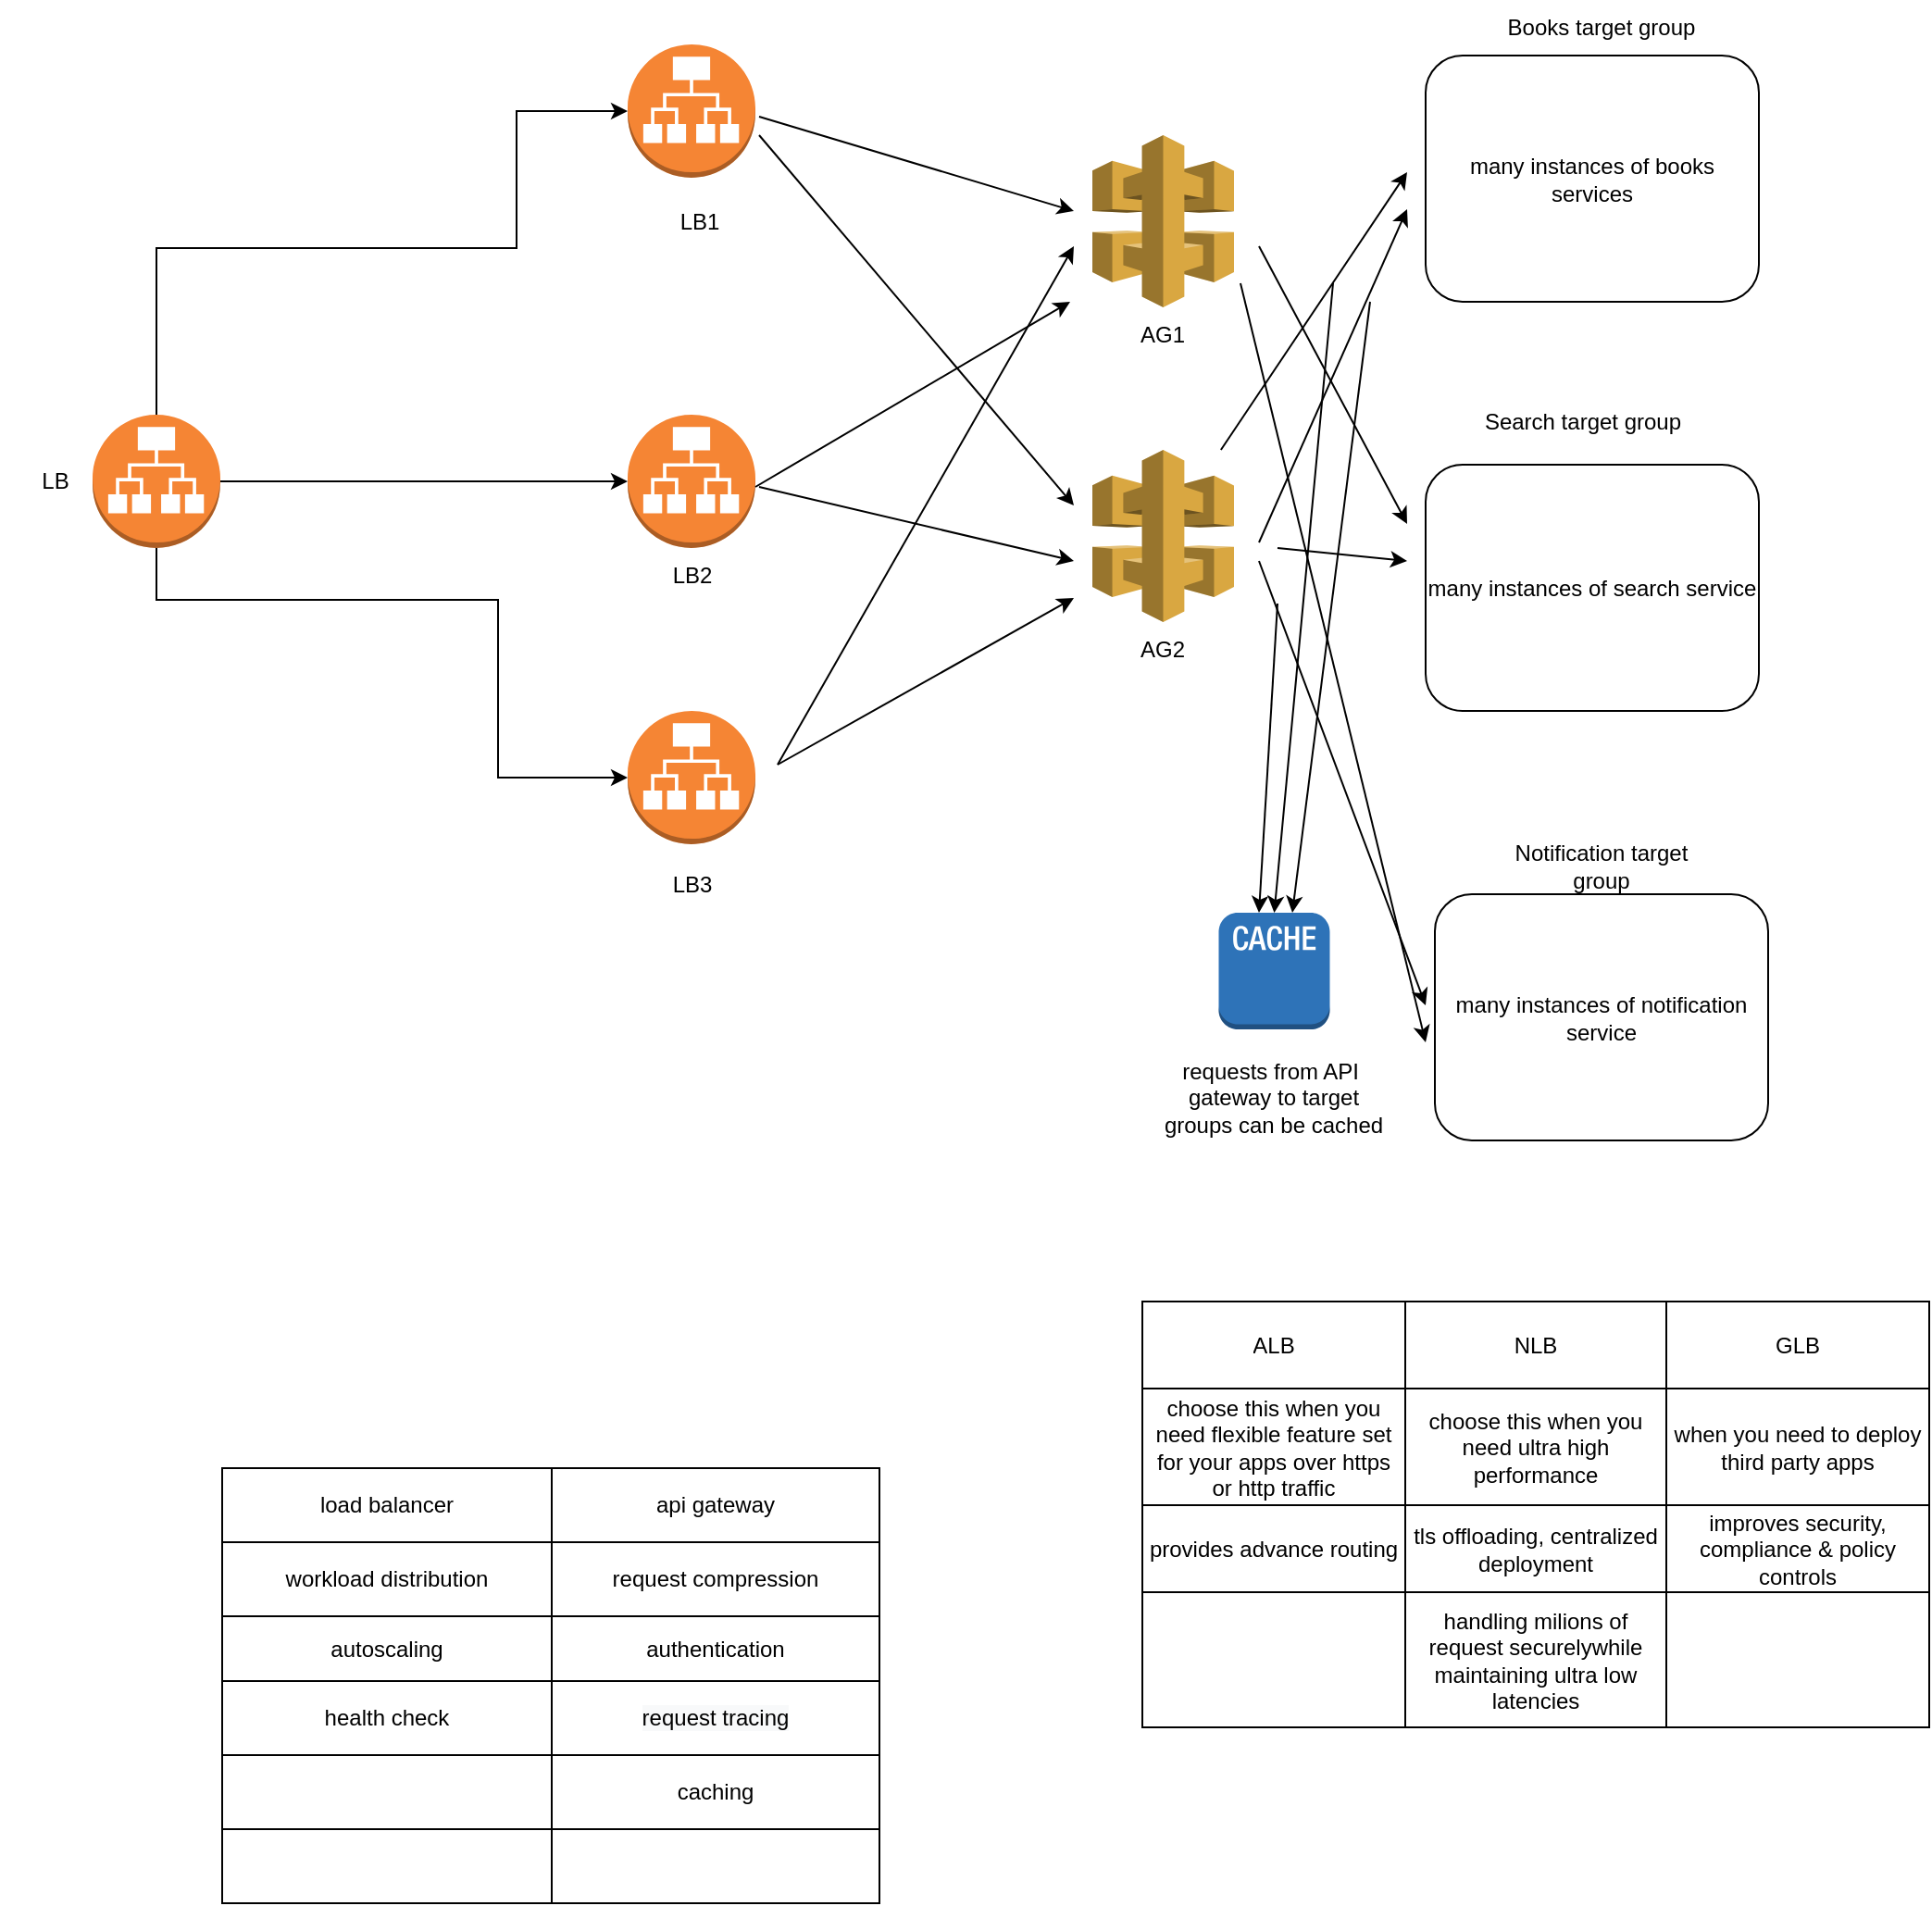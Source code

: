 <mxfile version="16.1.0" type="github">
  <diagram id="XK0DizSCA6YsQcVCpcm6" name="Page-1">
    <mxGraphModel dx="1426" dy="794" grid="1" gridSize="10" guides="1" tooltips="1" connect="1" arrows="1" fold="1" page="1" pageScale="1" pageWidth="2339" pageHeight="3300" math="0" shadow="0">
      <root>
        <mxCell id="0" />
        <mxCell id="1" parent="0" />
        <mxCell id="zOFz-2ntxae35o9HX5i_-1" value="" style="shape=table;startSize=0;container=1;collapsible=0;childLayout=tableLayout;" parent="1" vertex="1">
          <mxGeometry x="460" y="1030" width="355" height="235" as="geometry" />
        </mxCell>
        <mxCell id="zOFz-2ntxae35o9HX5i_-2" value="" style="shape=partialRectangle;collapsible=0;dropTarget=0;fillColor=none;top=0;left=0;bottom=0;right=0;points=[[0,0.5],[1,0.5]];portConstraint=eastwest;" parent="zOFz-2ntxae35o9HX5i_-1" vertex="1">
          <mxGeometry width="355" height="40" as="geometry" />
        </mxCell>
        <mxCell id="zOFz-2ntxae35o9HX5i_-3" value="load balancer" style="shape=partialRectangle;html=1;whiteSpace=wrap;connectable=0;overflow=hidden;fillColor=none;top=0;left=0;bottom=0;right=0;pointerEvents=1;" parent="zOFz-2ntxae35o9HX5i_-2" vertex="1">
          <mxGeometry width="178" height="40" as="geometry">
            <mxRectangle width="178" height="40" as="alternateBounds" />
          </mxGeometry>
        </mxCell>
        <mxCell id="zOFz-2ntxae35o9HX5i_-4" value="api gateway" style="shape=partialRectangle;html=1;whiteSpace=wrap;connectable=0;overflow=hidden;fillColor=none;top=0;left=0;bottom=0;right=0;pointerEvents=1;" parent="zOFz-2ntxae35o9HX5i_-2" vertex="1">
          <mxGeometry x="178" width="177" height="40" as="geometry">
            <mxRectangle width="177" height="40" as="alternateBounds" />
          </mxGeometry>
        </mxCell>
        <mxCell id="zOFz-2ntxae35o9HX5i_-5" value="" style="shape=partialRectangle;collapsible=0;dropTarget=0;fillColor=none;top=0;left=0;bottom=0;right=0;points=[[0,0.5],[1,0.5]];portConstraint=eastwest;" parent="zOFz-2ntxae35o9HX5i_-1" vertex="1">
          <mxGeometry y="40" width="355" height="40" as="geometry" />
        </mxCell>
        <mxCell id="zOFz-2ntxae35o9HX5i_-6" value="workload distribution" style="shape=partialRectangle;html=1;whiteSpace=wrap;connectable=0;overflow=hidden;fillColor=none;top=0;left=0;bottom=0;right=0;pointerEvents=1;" parent="zOFz-2ntxae35o9HX5i_-5" vertex="1">
          <mxGeometry width="178" height="40" as="geometry">
            <mxRectangle width="178" height="40" as="alternateBounds" />
          </mxGeometry>
        </mxCell>
        <mxCell id="zOFz-2ntxae35o9HX5i_-7" value="request compression" style="shape=partialRectangle;html=1;whiteSpace=wrap;connectable=0;overflow=hidden;fillColor=none;top=0;left=0;bottom=0;right=0;pointerEvents=1;" parent="zOFz-2ntxae35o9HX5i_-5" vertex="1">
          <mxGeometry x="178" width="177" height="40" as="geometry">
            <mxRectangle width="177" height="40" as="alternateBounds" />
          </mxGeometry>
        </mxCell>
        <mxCell id="zOFz-2ntxae35o9HX5i_-8" value="" style="shape=partialRectangle;collapsible=0;dropTarget=0;fillColor=none;top=0;left=0;bottom=0;right=0;points=[[0,0.5],[1,0.5]];portConstraint=eastwest;" parent="zOFz-2ntxae35o9HX5i_-1" vertex="1">
          <mxGeometry y="80" width="355" height="35" as="geometry" />
        </mxCell>
        <mxCell id="zOFz-2ntxae35o9HX5i_-9" value="autoscaling" style="shape=partialRectangle;html=1;whiteSpace=wrap;connectable=0;overflow=hidden;fillColor=none;top=0;left=0;bottom=0;right=0;pointerEvents=1;" parent="zOFz-2ntxae35o9HX5i_-8" vertex="1">
          <mxGeometry width="178" height="35" as="geometry">
            <mxRectangle width="178" height="35" as="alternateBounds" />
          </mxGeometry>
        </mxCell>
        <mxCell id="zOFz-2ntxae35o9HX5i_-10" value="authentication" style="shape=partialRectangle;html=1;whiteSpace=wrap;connectable=0;overflow=hidden;fillColor=none;top=0;left=0;bottom=0;right=0;pointerEvents=1;" parent="zOFz-2ntxae35o9HX5i_-8" vertex="1">
          <mxGeometry x="178" width="177" height="35" as="geometry">
            <mxRectangle width="177" height="35" as="alternateBounds" />
          </mxGeometry>
        </mxCell>
        <mxCell id="zOFz-2ntxae35o9HX5i_-11" style="shape=partialRectangle;collapsible=0;dropTarget=0;fillColor=none;top=0;left=0;bottom=0;right=0;points=[[0,0.5],[1,0.5]];portConstraint=eastwest;" parent="zOFz-2ntxae35o9HX5i_-1" vertex="1">
          <mxGeometry y="115" width="355" height="40" as="geometry" />
        </mxCell>
        <mxCell id="zOFz-2ntxae35o9HX5i_-12" value="health check" style="shape=partialRectangle;html=1;whiteSpace=wrap;connectable=0;overflow=hidden;fillColor=none;top=0;left=0;bottom=0;right=0;pointerEvents=1;" parent="zOFz-2ntxae35o9HX5i_-11" vertex="1">
          <mxGeometry width="178" height="40" as="geometry">
            <mxRectangle width="178" height="40" as="alternateBounds" />
          </mxGeometry>
        </mxCell>
        <mxCell id="zOFz-2ntxae35o9HX5i_-13" value="&lt;meta charset=&quot;utf-8&quot;&gt;&lt;span style=&quot;color: rgb(0, 0, 0); font-family: helvetica; font-size: 12px; font-style: normal; font-weight: 400; letter-spacing: normal; text-align: center; text-indent: 0px; text-transform: none; word-spacing: 0px; background-color: rgb(248, 249, 250); display: inline; float: none;&quot;&gt;request tracing&lt;/span&gt;" style="shape=partialRectangle;html=1;whiteSpace=wrap;connectable=0;overflow=hidden;fillColor=none;top=0;left=0;bottom=0;right=0;pointerEvents=1;" parent="zOFz-2ntxae35o9HX5i_-11" vertex="1">
          <mxGeometry x="178" width="177" height="40" as="geometry">
            <mxRectangle width="177" height="40" as="alternateBounds" />
          </mxGeometry>
        </mxCell>
        <mxCell id="zOFz-2ntxae35o9HX5i_-14" style="shape=partialRectangle;collapsible=0;dropTarget=0;fillColor=none;top=0;left=0;bottom=0;right=0;points=[[0,0.5],[1,0.5]];portConstraint=eastwest;" parent="zOFz-2ntxae35o9HX5i_-1" vertex="1">
          <mxGeometry y="155" width="355" height="40" as="geometry" />
        </mxCell>
        <mxCell id="zOFz-2ntxae35o9HX5i_-15" style="shape=partialRectangle;html=1;whiteSpace=wrap;connectable=0;overflow=hidden;fillColor=none;top=0;left=0;bottom=0;right=0;pointerEvents=1;" parent="zOFz-2ntxae35o9HX5i_-14" vertex="1">
          <mxGeometry width="178" height="40" as="geometry">
            <mxRectangle width="178" height="40" as="alternateBounds" />
          </mxGeometry>
        </mxCell>
        <mxCell id="zOFz-2ntxae35o9HX5i_-16" value="caching" style="shape=partialRectangle;html=1;whiteSpace=wrap;connectable=0;overflow=hidden;fillColor=none;top=0;left=0;bottom=0;right=0;pointerEvents=1;" parent="zOFz-2ntxae35o9HX5i_-14" vertex="1">
          <mxGeometry x="178" width="177" height="40" as="geometry">
            <mxRectangle width="177" height="40" as="alternateBounds" />
          </mxGeometry>
        </mxCell>
        <mxCell id="zOFz-2ntxae35o9HX5i_-17" style="shape=partialRectangle;collapsible=0;dropTarget=0;fillColor=none;top=0;left=0;bottom=0;right=0;points=[[0,0.5],[1,0.5]];portConstraint=eastwest;" parent="zOFz-2ntxae35o9HX5i_-1" vertex="1">
          <mxGeometry y="195" width="355" height="40" as="geometry" />
        </mxCell>
        <mxCell id="zOFz-2ntxae35o9HX5i_-18" style="shape=partialRectangle;html=1;whiteSpace=wrap;connectable=0;overflow=hidden;fillColor=none;top=0;left=0;bottom=0;right=0;pointerEvents=1;" parent="zOFz-2ntxae35o9HX5i_-17" vertex="1">
          <mxGeometry width="178" height="40" as="geometry">
            <mxRectangle width="178" height="40" as="alternateBounds" />
          </mxGeometry>
        </mxCell>
        <mxCell id="zOFz-2ntxae35o9HX5i_-19" style="shape=partialRectangle;html=1;whiteSpace=wrap;connectable=0;overflow=hidden;fillColor=none;top=0;left=0;bottom=0;right=0;pointerEvents=1;" parent="zOFz-2ntxae35o9HX5i_-17" vertex="1">
          <mxGeometry x="178" width="177" height="40" as="geometry">
            <mxRectangle width="177" height="40" as="alternateBounds" />
          </mxGeometry>
        </mxCell>
        <mxCell id="zOFz-2ntxae35o9HX5i_-20" value="" style="shape=table;startSize=0;container=1;collapsible=0;childLayout=tableLayout;" parent="1" vertex="1">
          <mxGeometry x="957" y="940" width="425" height="230" as="geometry" />
        </mxCell>
        <mxCell id="zOFz-2ntxae35o9HX5i_-21" value="" style="shape=partialRectangle;collapsible=0;dropTarget=0;fillColor=none;top=0;left=0;bottom=0;right=0;points=[[0,0.5],[1,0.5]];portConstraint=eastwest;" parent="zOFz-2ntxae35o9HX5i_-20" vertex="1">
          <mxGeometry width="425" height="47" as="geometry" />
        </mxCell>
        <mxCell id="zOFz-2ntxae35o9HX5i_-22" value="ALB" style="shape=partialRectangle;html=1;whiteSpace=wrap;connectable=0;overflow=hidden;fillColor=none;top=0;left=0;bottom=0;right=0;pointerEvents=1;" parent="zOFz-2ntxae35o9HX5i_-21" vertex="1">
          <mxGeometry width="142" height="47" as="geometry">
            <mxRectangle width="142" height="47" as="alternateBounds" />
          </mxGeometry>
        </mxCell>
        <mxCell id="zOFz-2ntxae35o9HX5i_-23" value="NLB" style="shape=partialRectangle;html=1;whiteSpace=wrap;connectable=0;overflow=hidden;fillColor=none;top=0;left=0;bottom=0;right=0;pointerEvents=1;" parent="zOFz-2ntxae35o9HX5i_-21" vertex="1">
          <mxGeometry x="142" width="141" height="47" as="geometry">
            <mxRectangle width="141" height="47" as="alternateBounds" />
          </mxGeometry>
        </mxCell>
        <mxCell id="zOFz-2ntxae35o9HX5i_-24" value="GLB" style="shape=partialRectangle;html=1;whiteSpace=wrap;connectable=0;overflow=hidden;fillColor=none;top=0;left=0;bottom=0;right=0;pointerEvents=1;" parent="zOFz-2ntxae35o9HX5i_-21" vertex="1">
          <mxGeometry x="283" width="142" height="47" as="geometry">
            <mxRectangle width="142" height="47" as="alternateBounds" />
          </mxGeometry>
        </mxCell>
        <mxCell id="zOFz-2ntxae35o9HX5i_-25" value="" style="shape=partialRectangle;collapsible=0;dropTarget=0;fillColor=none;top=0;left=0;bottom=0;right=0;points=[[0,0.5],[1,0.5]];portConstraint=eastwest;" parent="zOFz-2ntxae35o9HX5i_-20" vertex="1">
          <mxGeometry y="47" width="425" height="63" as="geometry" />
        </mxCell>
        <mxCell id="zOFz-2ntxae35o9HX5i_-26" value="choose this when you need flexible feature set for your apps over https or http traffic" style="shape=partialRectangle;html=1;whiteSpace=wrap;connectable=0;overflow=hidden;fillColor=none;top=0;left=0;bottom=0;right=0;pointerEvents=1;" parent="zOFz-2ntxae35o9HX5i_-25" vertex="1">
          <mxGeometry width="142" height="63" as="geometry">
            <mxRectangle width="142" height="63" as="alternateBounds" />
          </mxGeometry>
        </mxCell>
        <mxCell id="zOFz-2ntxae35o9HX5i_-27" value="choose this when you need ultra high performance" style="shape=partialRectangle;html=1;whiteSpace=wrap;connectable=0;overflow=hidden;fillColor=none;top=0;left=0;bottom=0;right=0;pointerEvents=1;" parent="zOFz-2ntxae35o9HX5i_-25" vertex="1">
          <mxGeometry x="142" width="141" height="63" as="geometry">
            <mxRectangle width="141" height="63" as="alternateBounds" />
          </mxGeometry>
        </mxCell>
        <mxCell id="zOFz-2ntxae35o9HX5i_-28" value="when you need to deploy third party apps" style="shape=partialRectangle;html=1;whiteSpace=wrap;connectable=0;overflow=hidden;fillColor=none;top=0;left=0;bottom=0;right=0;pointerEvents=1;" parent="zOFz-2ntxae35o9HX5i_-25" vertex="1">
          <mxGeometry x="283" width="142" height="63" as="geometry">
            <mxRectangle width="142" height="63" as="alternateBounds" />
          </mxGeometry>
        </mxCell>
        <mxCell id="zOFz-2ntxae35o9HX5i_-29" value="" style="shape=partialRectangle;collapsible=0;dropTarget=0;fillColor=none;top=0;left=0;bottom=0;right=0;points=[[0,0.5],[1,0.5]];portConstraint=eastwest;" parent="zOFz-2ntxae35o9HX5i_-20" vertex="1">
          <mxGeometry y="110" width="425" height="47" as="geometry" />
        </mxCell>
        <mxCell id="zOFz-2ntxae35o9HX5i_-30" value="provides advance routing" style="shape=partialRectangle;html=1;whiteSpace=wrap;connectable=0;overflow=hidden;fillColor=none;top=0;left=0;bottom=0;right=0;pointerEvents=1;" parent="zOFz-2ntxae35o9HX5i_-29" vertex="1">
          <mxGeometry width="142" height="47" as="geometry">
            <mxRectangle width="142" height="47" as="alternateBounds" />
          </mxGeometry>
        </mxCell>
        <mxCell id="zOFz-2ntxae35o9HX5i_-31" value="tls offloading, centralized deployment" style="shape=partialRectangle;html=1;whiteSpace=wrap;connectable=0;overflow=hidden;fillColor=none;top=0;left=0;bottom=0;right=0;pointerEvents=1;" parent="zOFz-2ntxae35o9HX5i_-29" vertex="1">
          <mxGeometry x="142" width="141" height="47" as="geometry">
            <mxRectangle width="141" height="47" as="alternateBounds" />
          </mxGeometry>
        </mxCell>
        <mxCell id="zOFz-2ntxae35o9HX5i_-32" value="improves security, compliance &amp;amp; policy controls" style="shape=partialRectangle;html=1;whiteSpace=wrap;connectable=0;overflow=hidden;fillColor=none;top=0;left=0;bottom=0;right=0;pointerEvents=1;" parent="zOFz-2ntxae35o9HX5i_-29" vertex="1">
          <mxGeometry x="283" width="142" height="47" as="geometry">
            <mxRectangle width="142" height="47" as="alternateBounds" />
          </mxGeometry>
        </mxCell>
        <mxCell id="zOFz-2ntxae35o9HX5i_-33" style="shape=partialRectangle;collapsible=0;dropTarget=0;fillColor=none;top=0;left=0;bottom=0;right=0;points=[[0,0.5],[1,0.5]];portConstraint=eastwest;" parent="zOFz-2ntxae35o9HX5i_-20" vertex="1">
          <mxGeometry y="157" width="425" height="73" as="geometry" />
        </mxCell>
        <mxCell id="zOFz-2ntxae35o9HX5i_-34" style="shape=partialRectangle;html=1;whiteSpace=wrap;connectable=0;overflow=hidden;fillColor=none;top=0;left=0;bottom=0;right=0;pointerEvents=1;" parent="zOFz-2ntxae35o9HX5i_-33" vertex="1">
          <mxGeometry width="142" height="73" as="geometry">
            <mxRectangle width="142" height="73" as="alternateBounds" />
          </mxGeometry>
        </mxCell>
        <mxCell id="zOFz-2ntxae35o9HX5i_-35" value="handling milions of request securelywhile maintaining ultra low latencies" style="shape=partialRectangle;html=1;whiteSpace=wrap;connectable=0;overflow=hidden;fillColor=none;top=0;left=0;bottom=0;right=0;pointerEvents=1;" parent="zOFz-2ntxae35o9HX5i_-33" vertex="1">
          <mxGeometry x="142" width="141" height="73" as="geometry">
            <mxRectangle width="141" height="73" as="alternateBounds" />
          </mxGeometry>
        </mxCell>
        <mxCell id="zOFz-2ntxae35o9HX5i_-36" style="shape=partialRectangle;html=1;whiteSpace=wrap;connectable=0;overflow=hidden;fillColor=none;top=0;left=0;bottom=0;right=0;pointerEvents=1;" parent="zOFz-2ntxae35o9HX5i_-33" vertex="1">
          <mxGeometry x="283" width="142" height="73" as="geometry">
            <mxRectangle width="142" height="73" as="alternateBounds" />
          </mxGeometry>
        </mxCell>
        <mxCell id="zOFz-2ntxae35o9HX5i_-40" style="edgeStyle=orthogonalEdgeStyle;rounded=0;orthogonalLoop=1;jettySize=auto;html=1;entryX=0;entryY=0.5;entryDx=0;entryDy=0;entryPerimeter=0;" parent="1" source="zOFz-2ntxae35o9HX5i_-37" target="zOFz-2ntxae35o9HX5i_-38" edge="1">
          <mxGeometry relative="1" as="geometry">
            <Array as="points">
              <mxPoint x="619" y="371" />
              <mxPoint x="619" y="297" />
            </Array>
          </mxGeometry>
        </mxCell>
        <mxCell id="zOFz-2ntxae35o9HX5i_-37" value="" style="outlineConnect=0;dashed=0;verticalLabelPosition=bottom;verticalAlign=top;align=center;html=1;shape=mxgraph.aws3.application_load_balancer;fillColor=#F58534;gradientColor=none;" parent="1" vertex="1">
          <mxGeometry x="390" y="461" width="69" height="72" as="geometry" />
        </mxCell>
        <mxCell id="zOFz-2ntxae35o9HX5i_-38" value="" style="outlineConnect=0;dashed=0;verticalLabelPosition=bottom;verticalAlign=top;align=center;html=1;shape=mxgraph.aws3.application_load_balancer;fillColor=#F58534;gradientColor=none;" parent="1" vertex="1">
          <mxGeometry x="679" y="261" width="69" height="72" as="geometry" />
        </mxCell>
        <mxCell id="zOFz-2ntxae35o9HX5i_-39" value="" style="outlineConnect=0;dashed=0;verticalLabelPosition=bottom;verticalAlign=top;align=center;html=1;shape=mxgraph.aws3.application_load_balancer;fillColor=#F58534;gradientColor=none;" parent="1" vertex="1">
          <mxGeometry x="679" y="461" width="69" height="72" as="geometry" />
        </mxCell>
        <mxCell id="zOFz-2ntxae35o9HX5i_-41" style="edgeStyle=orthogonalEdgeStyle;rounded=0;orthogonalLoop=1;jettySize=auto;html=1;entryX=0;entryY=0.5;entryDx=0;entryDy=0;entryPerimeter=0;" parent="1" source="zOFz-2ntxae35o9HX5i_-37" target="zOFz-2ntxae35o9HX5i_-39" edge="1">
          <mxGeometry relative="1" as="geometry">
            <mxPoint x="568" y="397" as="sourcePoint" />
            <mxPoint x="689" y="307" as="targetPoint" />
          </mxGeometry>
        </mxCell>
        <mxCell id="zOFz-2ntxae35o9HX5i_-42" value="" style="outlineConnect=0;dashed=0;verticalLabelPosition=bottom;verticalAlign=top;align=center;html=1;shape=mxgraph.aws3.api_gateway;fillColor=#D9A741;gradientColor=none;" parent="1" vertex="1">
          <mxGeometry x="930" y="310" width="76.5" height="93" as="geometry" />
        </mxCell>
        <mxCell id="zOFz-2ntxae35o9HX5i_-43" value="" style="outlineConnect=0;dashed=0;verticalLabelPosition=bottom;verticalAlign=top;align=center;html=1;shape=mxgraph.aws3.api_gateway;fillColor=#D9A741;gradientColor=none;" parent="1" vertex="1">
          <mxGeometry x="930" y="480" width="76.5" height="93" as="geometry" />
        </mxCell>
        <mxCell id="zOFz-2ntxae35o9HX5i_-44" value="" style="outlineConnect=0;dashed=0;verticalLabelPosition=bottom;verticalAlign=top;align=center;html=1;shape=mxgraph.aws3.application_load_balancer;fillColor=#F58534;gradientColor=none;" parent="1" vertex="1">
          <mxGeometry x="679" y="621" width="69" height="72" as="geometry" />
        </mxCell>
        <mxCell id="zOFz-2ntxae35o9HX5i_-45" style="edgeStyle=orthogonalEdgeStyle;rounded=0;orthogonalLoop=1;jettySize=auto;html=1;entryX=0;entryY=0.5;entryDx=0;entryDy=0;entryPerimeter=0;" parent="1" source="zOFz-2ntxae35o9HX5i_-37" target="zOFz-2ntxae35o9HX5i_-44" edge="1">
          <mxGeometry relative="1" as="geometry">
            <mxPoint x="559" y="397" as="sourcePoint" />
            <mxPoint x="619" y="641" as="targetPoint" />
            <Array as="points">
              <mxPoint x="425" y="561" />
              <mxPoint x="609" y="561" />
              <mxPoint x="609" y="657" />
            </Array>
          </mxGeometry>
        </mxCell>
        <mxCell id="zOFz-2ntxae35o9HX5i_-46" value="" style="endArrow=classic;html=1;rounded=0;" parent="1" edge="1">
          <mxGeometry width="50" height="50" relative="1" as="geometry">
            <mxPoint x="760" y="650" as="sourcePoint" />
            <mxPoint x="920" y="560" as="targetPoint" />
          </mxGeometry>
        </mxCell>
        <mxCell id="zOFz-2ntxae35o9HX5i_-47" value="" style="endArrow=classic;html=1;rounded=0;" parent="1" edge="1">
          <mxGeometry width="50" height="50" relative="1" as="geometry">
            <mxPoint x="760" y="650" as="sourcePoint" />
            <mxPoint x="920" y="370" as="targetPoint" />
          </mxGeometry>
        </mxCell>
        <mxCell id="zOFz-2ntxae35o9HX5i_-48" value="" style="endArrow=classic;html=1;rounded=0;" parent="1" edge="1">
          <mxGeometry width="50" height="50" relative="1" as="geometry">
            <mxPoint x="748" y="500" as="sourcePoint" />
            <mxPoint x="918" y="400" as="targetPoint" />
          </mxGeometry>
        </mxCell>
        <mxCell id="zOFz-2ntxae35o9HX5i_-49" value="" style="endArrow=classic;html=1;rounded=0;" parent="1" edge="1">
          <mxGeometry width="50" height="50" relative="1" as="geometry">
            <mxPoint x="750" y="300" as="sourcePoint" />
            <mxPoint x="920" y="351" as="targetPoint" />
          </mxGeometry>
        </mxCell>
        <mxCell id="zOFz-2ntxae35o9HX5i_-50" value="" style="endArrow=classic;html=1;rounded=0;" parent="1" edge="1">
          <mxGeometry width="50" height="50" relative="1" as="geometry">
            <mxPoint x="750" y="500" as="sourcePoint" />
            <mxPoint x="920" y="540" as="targetPoint" />
          </mxGeometry>
        </mxCell>
        <mxCell id="zOFz-2ntxae35o9HX5i_-51" value="" style="endArrow=classic;html=1;rounded=0;" parent="1" edge="1">
          <mxGeometry width="50" height="50" relative="1" as="geometry">
            <mxPoint x="750" y="310" as="sourcePoint" />
            <mxPoint x="920" y="510" as="targetPoint" />
          </mxGeometry>
        </mxCell>
        <mxCell id="zOFz-2ntxae35o9HX5i_-52" value="AG1" style="text;html=1;strokeColor=none;fillColor=none;align=center;verticalAlign=middle;whiteSpace=wrap;rounded=0;" parent="1" vertex="1">
          <mxGeometry x="938.25" y="403" width="60" height="30" as="geometry" />
        </mxCell>
        <mxCell id="zOFz-2ntxae35o9HX5i_-53" value="AG2" style="text;html=1;strokeColor=none;fillColor=none;align=center;verticalAlign=middle;whiteSpace=wrap;rounded=0;" parent="1" vertex="1">
          <mxGeometry x="938.25" y="573" width="60" height="30" as="geometry" />
        </mxCell>
        <mxCell id="zOFz-2ntxae35o9HX5i_-54" value="LB3" style="text;html=1;strokeColor=none;fillColor=none;align=center;verticalAlign=middle;whiteSpace=wrap;rounded=0;" parent="1" vertex="1">
          <mxGeometry x="683.5" y="700" width="60" height="30" as="geometry" />
        </mxCell>
        <mxCell id="zOFz-2ntxae35o9HX5i_-55" value="LB1" style="text;html=1;strokeColor=none;fillColor=none;align=center;verticalAlign=middle;whiteSpace=wrap;rounded=0;" parent="1" vertex="1">
          <mxGeometry x="688" y="341.5" width="60" height="30" as="geometry" />
        </mxCell>
        <mxCell id="zOFz-2ntxae35o9HX5i_-56" value="LB2" style="text;html=1;strokeColor=none;fillColor=none;align=center;verticalAlign=middle;whiteSpace=wrap;rounded=0;" parent="1" vertex="1">
          <mxGeometry x="683.5" y="533" width="60" height="30" as="geometry" />
        </mxCell>
        <mxCell id="zOFz-2ntxae35o9HX5i_-57" value="LB" style="text;html=1;strokeColor=none;fillColor=none;align=center;verticalAlign=middle;whiteSpace=wrap;rounded=0;" parent="1" vertex="1">
          <mxGeometry x="340" y="482" width="60" height="30" as="geometry" />
        </mxCell>
        <mxCell id="zOFz-2ntxae35o9HX5i_-58" value="many instances of books services" style="rounded=1;whiteSpace=wrap;html=1;" parent="1" vertex="1">
          <mxGeometry x="1110" y="267" width="180" height="133" as="geometry" />
        </mxCell>
        <mxCell id="zOFz-2ntxae35o9HX5i_-59" value="Books target group" style="text;html=1;strokeColor=none;fillColor=none;align=center;verticalAlign=middle;whiteSpace=wrap;rounded=0;" parent="1" vertex="1">
          <mxGeometry x="1150" y="237" width="110" height="30" as="geometry" />
        </mxCell>
        <mxCell id="zOFz-2ntxae35o9HX5i_-60" value="many instances of search service" style="rounded=1;whiteSpace=wrap;html=1;" parent="1" vertex="1">
          <mxGeometry x="1110" y="488" width="180" height="133" as="geometry" />
        </mxCell>
        <mxCell id="zOFz-2ntxae35o9HX5i_-61" value="Search target group" style="text;html=1;strokeColor=none;fillColor=none;align=center;verticalAlign=middle;whiteSpace=wrap;rounded=0;" parent="1" vertex="1">
          <mxGeometry x="1140" y="450" width="110" height="30" as="geometry" />
        </mxCell>
        <mxCell id="zOFz-2ntxae35o9HX5i_-62" value="many instances of notification service" style="rounded=1;whiteSpace=wrap;html=1;" parent="1" vertex="1">
          <mxGeometry x="1115" y="720" width="180" height="133" as="geometry" />
        </mxCell>
        <mxCell id="zOFz-2ntxae35o9HX5i_-63" value="Notification target group" style="text;html=1;strokeColor=none;fillColor=none;align=center;verticalAlign=middle;whiteSpace=wrap;rounded=0;" parent="1" vertex="1">
          <mxGeometry x="1150" y="690" width="110" height="30" as="geometry" />
        </mxCell>
        <mxCell id="zOFz-2ntxae35o9HX5i_-64" value="" style="endArrow=classic;html=1;rounded=0;" parent="1" edge="1">
          <mxGeometry width="50" height="50" relative="1" as="geometry">
            <mxPoint x="1020" y="530" as="sourcePoint" />
            <mxPoint x="1100" y="350" as="targetPoint" />
          </mxGeometry>
        </mxCell>
        <mxCell id="zOFz-2ntxae35o9HX5i_-65" value="" style="endArrow=classic;html=1;rounded=0;" parent="1" edge="1">
          <mxGeometry width="50" height="50" relative="1" as="geometry">
            <mxPoint x="1020" y="540" as="sourcePoint" />
            <mxPoint x="1110" y="780" as="targetPoint" />
          </mxGeometry>
        </mxCell>
        <mxCell id="zOFz-2ntxae35o9HX5i_-66" value="" style="endArrow=classic;html=1;rounded=0;" parent="1" edge="1">
          <mxGeometry width="50" height="50" relative="1" as="geometry">
            <mxPoint x="1030" y="533" as="sourcePoint" />
            <mxPoint x="1100" y="540" as="targetPoint" />
          </mxGeometry>
        </mxCell>
        <mxCell id="zOFz-2ntxae35o9HX5i_-67" value="" style="endArrow=classic;html=1;rounded=0;" parent="1" edge="1" source="zOFz-2ntxae35o9HX5i_-43">
          <mxGeometry width="50" height="50" relative="1" as="geometry">
            <mxPoint x="1020" y="620" as="sourcePoint" />
            <mxPoint x="1100" y="330" as="targetPoint" />
          </mxGeometry>
        </mxCell>
        <mxCell id="zOFz-2ntxae35o9HX5i_-68" value="" style="endArrow=classic;html=1;rounded=0;" parent="1" edge="1">
          <mxGeometry width="50" height="50" relative="1" as="geometry">
            <mxPoint x="1020" y="370" as="sourcePoint" />
            <mxPoint x="1100" y="520" as="targetPoint" />
          </mxGeometry>
        </mxCell>
        <mxCell id="zOFz-2ntxae35o9HX5i_-69" value="" style="endArrow=classic;html=1;rounded=0;" parent="1" edge="1">
          <mxGeometry width="50" height="50" relative="1" as="geometry">
            <mxPoint x="1010" y="390" as="sourcePoint" />
            <mxPoint x="1110" y="800" as="targetPoint" />
          </mxGeometry>
        </mxCell>
        <mxCell id="Vj_7EKYEjhhoG0l7d1Gw-1" value="" style="outlineConnect=0;dashed=0;verticalLabelPosition=bottom;verticalAlign=top;align=center;html=1;shape=mxgraph.aws3.cache_node;fillColor=#2E73B8;gradientColor=none;" vertex="1" parent="1">
          <mxGeometry x="998.25" y="730" width="60" height="63" as="geometry" />
        </mxCell>
        <mxCell id="Vj_7EKYEjhhoG0l7d1Gw-2" value="requests from API&amp;nbsp; gateway to target groups can be cached" style="text;html=1;strokeColor=none;fillColor=none;align=center;verticalAlign=middle;whiteSpace=wrap;rounded=0;" vertex="1" parent="1">
          <mxGeometry x="963.25" y="780" width="130" height="100" as="geometry" />
        </mxCell>
        <mxCell id="Vj_7EKYEjhhoG0l7d1Gw-3" value="" style="endArrow=classic;html=1;rounded=0;entryX=0.5;entryY=0;entryDx=0;entryDy=0;entryPerimeter=0;" edge="1" parent="1" target="Vj_7EKYEjhhoG0l7d1Gw-1">
          <mxGeometry width="50" height="50" relative="1" as="geometry">
            <mxPoint x="1060" y="390" as="sourcePoint" />
            <mxPoint x="870" y="490" as="targetPoint" />
          </mxGeometry>
        </mxCell>
        <mxCell id="Vj_7EKYEjhhoG0l7d1Gw-4" value="" style="endArrow=classic;html=1;rounded=0;" edge="1" parent="1">
          <mxGeometry width="50" height="50" relative="1" as="geometry">
            <mxPoint x="1080" y="400" as="sourcePoint" />
            <mxPoint x="1038" y="730" as="targetPoint" />
          </mxGeometry>
        </mxCell>
        <mxCell id="Vj_7EKYEjhhoG0l7d1Gw-5" value="" style="endArrow=classic;html=1;rounded=0;" edge="1" parent="1">
          <mxGeometry width="50" height="50" relative="1" as="geometry">
            <mxPoint x="1030" y="563" as="sourcePoint" />
            <mxPoint x="1020" y="730" as="targetPoint" />
          </mxGeometry>
        </mxCell>
      </root>
    </mxGraphModel>
  </diagram>
</mxfile>

